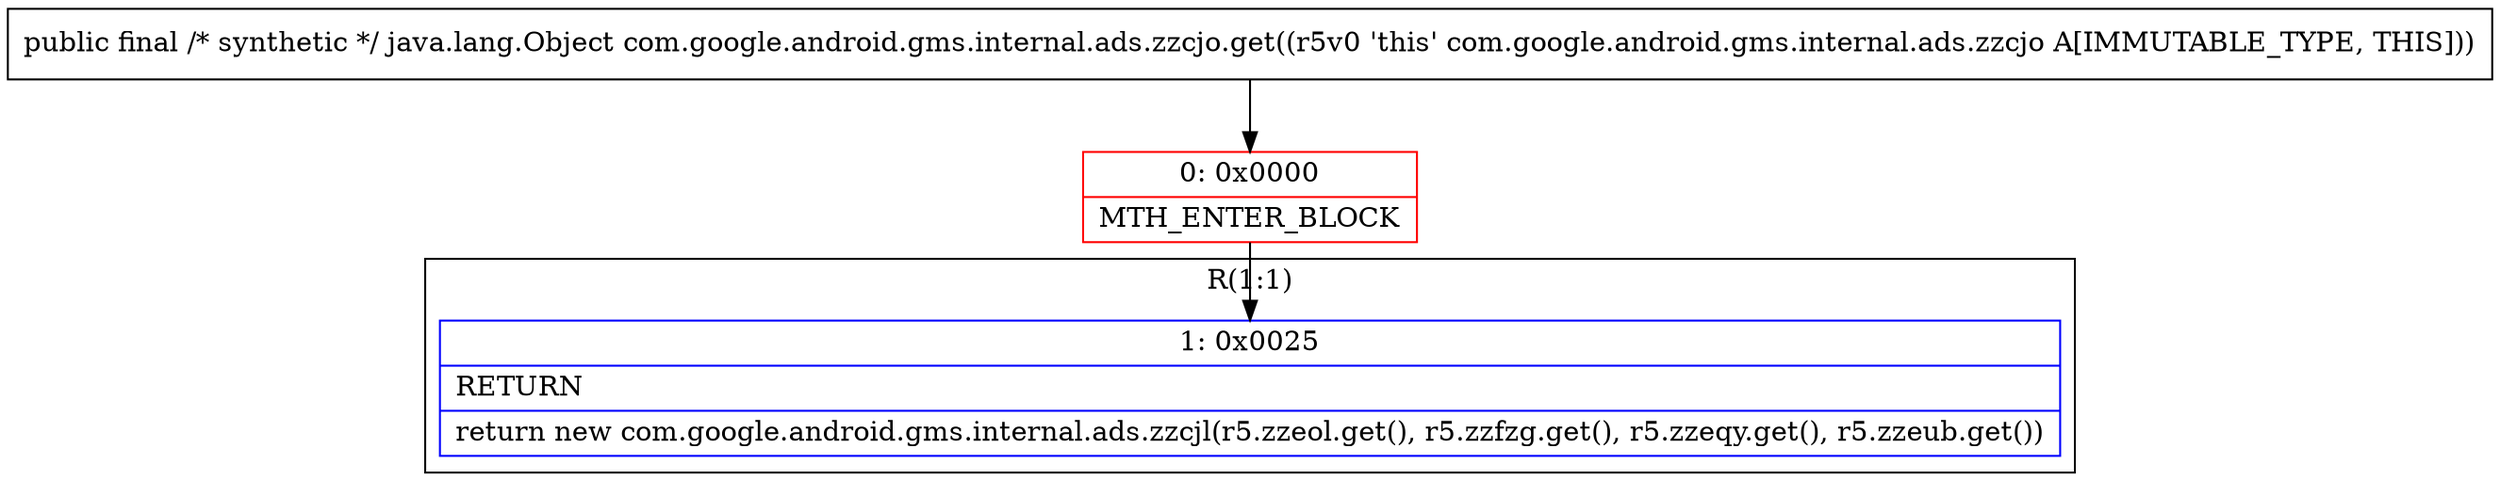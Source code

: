 digraph "CFG forcom.google.android.gms.internal.ads.zzcjo.get()Ljava\/lang\/Object;" {
subgraph cluster_Region_2106495059 {
label = "R(1:1)";
node [shape=record,color=blue];
Node_1 [shape=record,label="{1\:\ 0x0025|RETURN\l|return new com.google.android.gms.internal.ads.zzcjl(r5.zzeol.get(), r5.zzfzg.get(), r5.zzeqy.get(), r5.zzeub.get())\l}"];
}
Node_0 [shape=record,color=red,label="{0\:\ 0x0000|MTH_ENTER_BLOCK\l}"];
MethodNode[shape=record,label="{public final \/* synthetic *\/ java.lang.Object com.google.android.gms.internal.ads.zzcjo.get((r5v0 'this' com.google.android.gms.internal.ads.zzcjo A[IMMUTABLE_TYPE, THIS])) }"];
MethodNode -> Node_0;
Node_0 -> Node_1;
}

